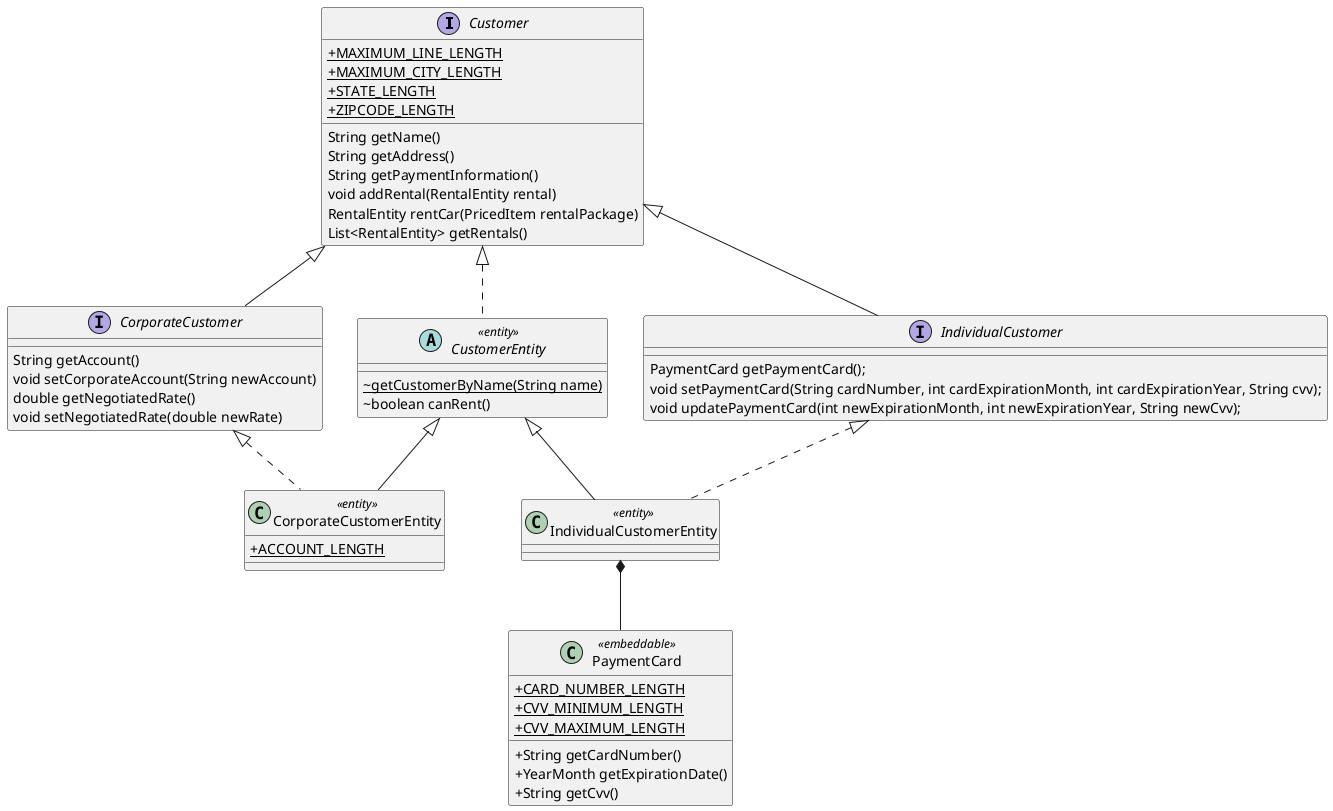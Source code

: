 @startuml
skinparam classAttributeIconSize 0

interface Customer {
    + {static} MAXIMUM_LINE_LENGTH
    + {static} MAXIMUM_CITY_LENGTH
    + {static} STATE_LENGTH
    + {static} ZIPCODE_LENGTH
    String getName()
    String getAddress()
    String getPaymentInformation()
    void addRental(RentalEntity rental)
    RentalEntity rentCar(PricedItem rentalPackage)
    List<RentalEntity> getRentals()
}

interface CorporateCustomer {
    String getAccount()
    void setCorporateAccount(String newAccount)
    double getNegotiatedRate()
    void setNegotiatedRate(double newRate)
}
interface IndividualCustomer {
     PaymentCard getPaymentCard();
     void setPaymentCard(String cardNumber, int cardExpirationMonth, int cardExpirationYear, String cvv);
     void updatePaymentCard(int newExpirationMonth, int newExpirationYear, String newCvv);
 }
abstract class CustomerEntity <<entity>> {
    ~ {static} getCustomerByName(String name)
    ~ boolean canRent()
}
class CorporateCustomerEntity <<entity>> {
    + {static} ACCOUNT_LENGTH
}
class IndividualCustomerEntity <<entity>>
class PaymentCard <<embeddable>> {
    + {static} CARD_NUMBER_LENGTH
    + {static} CVV_MINIMUM_LENGTH
    + {static} CVV_MAXIMUM_LENGTH
    + String getCardNumber()
    + YearMonth getExpirationDate()
    + String getCvv()
}

Customer <|-- CorporateCustomer
Customer <|-- IndividualCustomer
Customer <|.. CustomerEntity
CorporateCustomer <|.. CorporateCustomerEntity
IndividualCustomer <|.. IndividualCustomerEntity
CustomerEntity <|-- CorporateCustomerEntity
CustomerEntity <|-- IndividualCustomerEntity
IndividualCustomerEntity *-- PaymentCard


'interface Model {
'    + {static} MAXIMUM_NAME_LENGTH
'    String getModel()
'    String getManufacturer()
'    VehicleClass getClassType()
'    Optional<Integer> getNumberOfDoors()
'    Transmission getTransmission()
'    Fuel getFuel()
'    Optional<Integer> getFuelEconomyMPG()
'    Optional<Integer> getFuelEconomyKPL()
'    Optional<Double> getFuelEconomyLP100K()
'    void addCar(Car car)
'    Set<Car> getCars()
'    }
'
'class ModelEntity <<entity>> {
'    ~ {static} Set<Model> getModelsByClass(VehicleClass vehicleClass)
'    + void removeCar(Car car)
'}
'
'Model <|.. ModelEntity
'
'
'interface PricedItem {
'    {static} CURRENCY_SYMBOL
'    {static} LINE_ITEM_TEXT_LENGTH
'    int getDailyRate()
'    String getLineItemSummary()
'    PricedItem getBasePricedItem()
'}
'interface Car {
'     String getVin()
'     String getMake()
'     String getModel()
'     String getColor()
'     String getLicensePlate()
'     boolean isAvailable()
'     void addRental(RentalEntity rental)
' }
'class CarEntity <<entity>>
'
'PricedItem <|-- Car
'Car <|.. CarEntity
'
'
'Car "*" <--> "1" Model
'
'
'class RentalEntity <<entity>>
'
'RentalEntity o-- Car
'RentalEntity o-- Customer
'
'enum  Model.VehicleClass {
'    UNKNOWN
'    OTHER
'    ECONOMY
'    COMPACT
'    MIDSIZED
'    LARGE
'    MINIVAN
'    SUV
'    TRUCK
'}
'
'enum Model.Transmission {
'    UNKNOWN
'    OTHER
'    AUTOMATIC
'    MANUAL
'}
'
'
'enum Model.Fuel {
'    UNKNOWN
'    OTHER
'    GASOLINE
'    DIESEL
'    PLUGIN_ELECTRIC
'}


@enduml